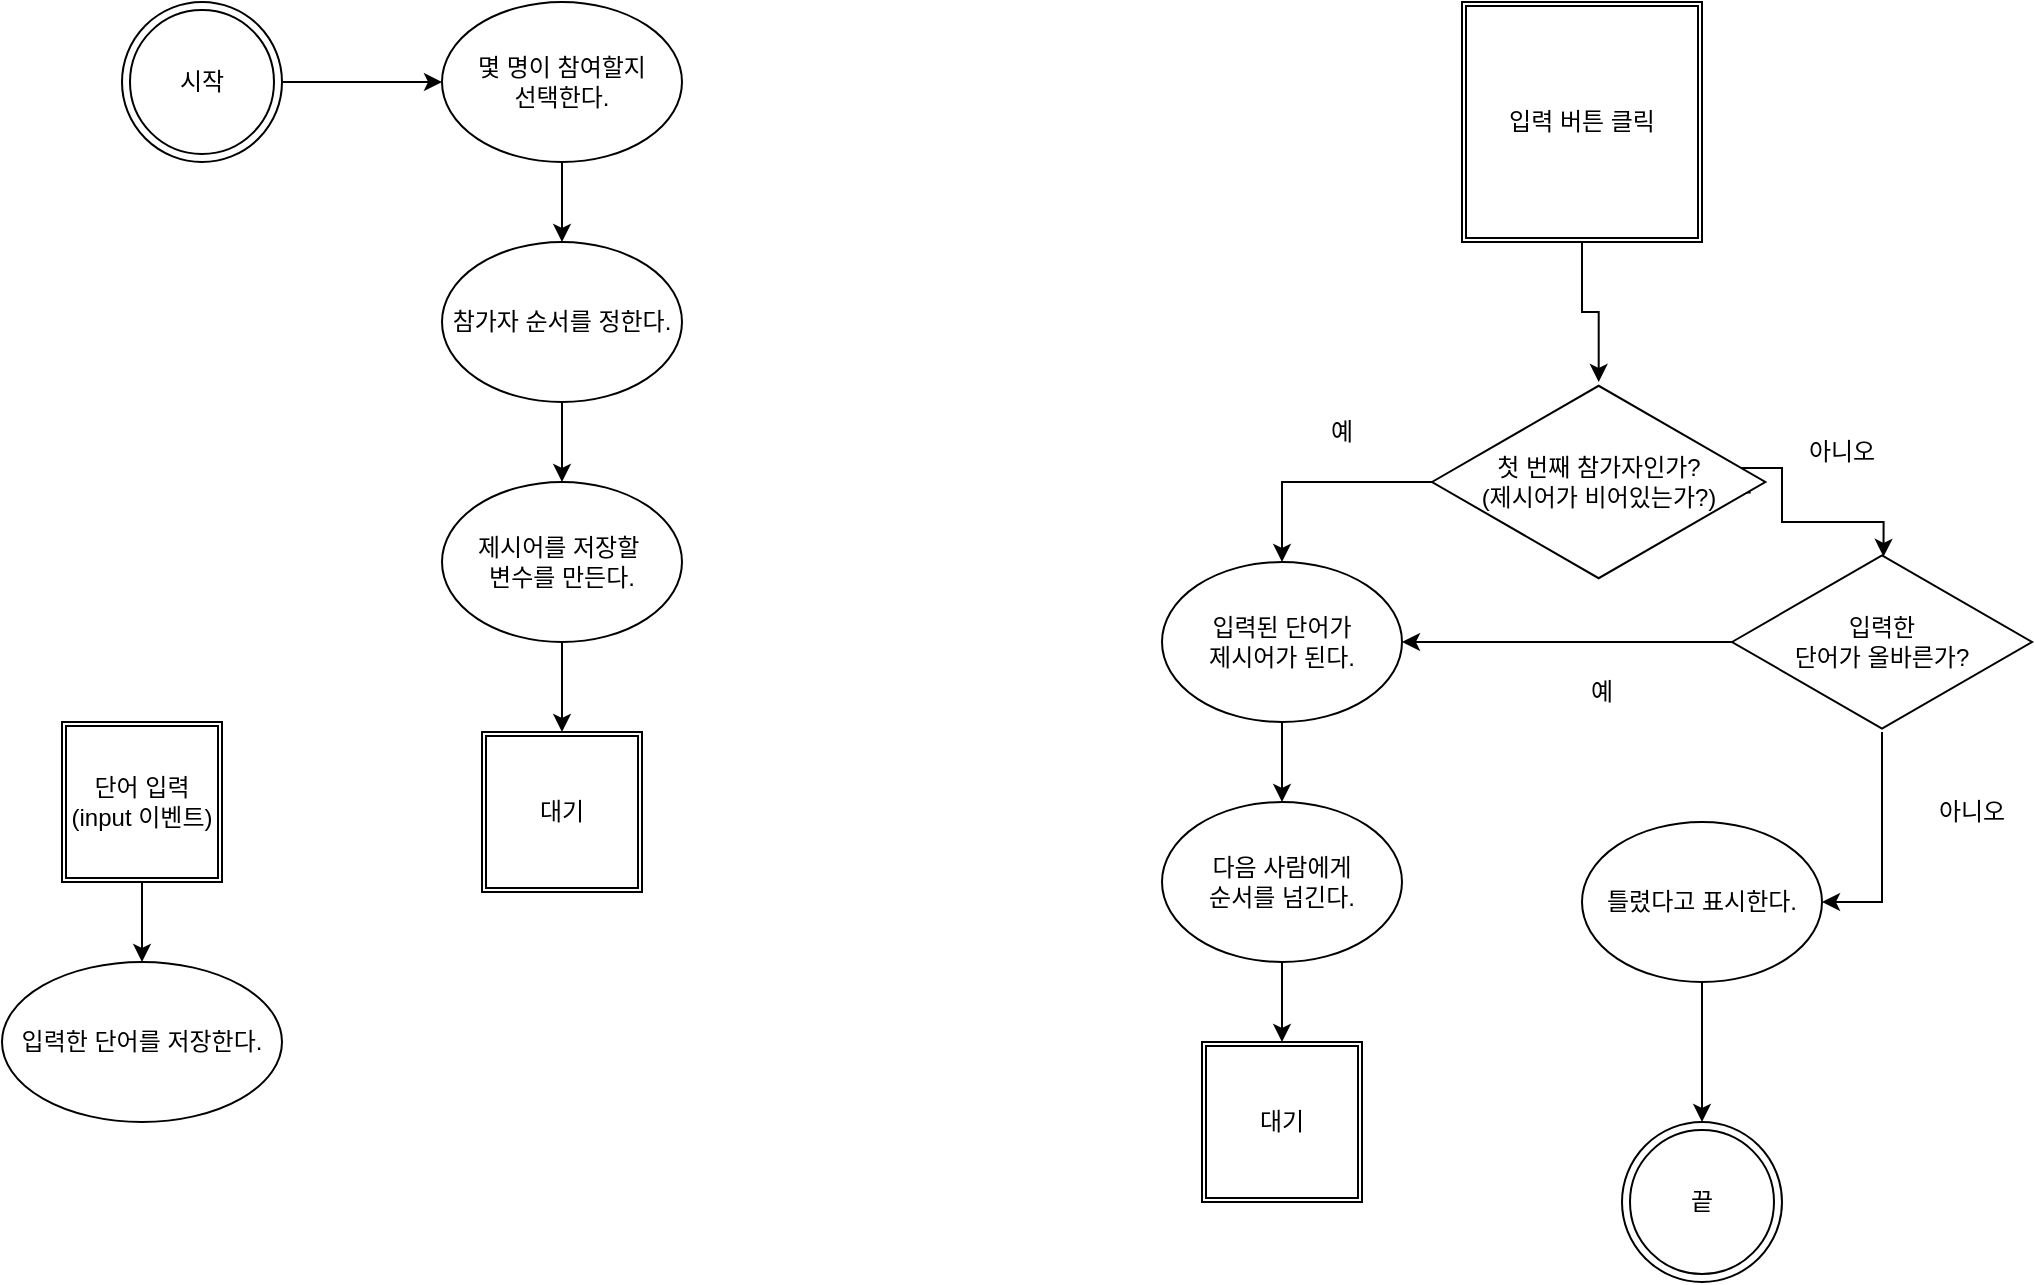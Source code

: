 <mxfile version="20.8.16" type="device"><diagram name="페이지-1" id="hhnUsWlGG7thCD_OxGaB"><mxGraphModel dx="1050" dy="621" grid="1" gridSize="10" guides="1" tooltips="1" connect="1" arrows="1" fold="1" page="1" pageScale="1" pageWidth="827" pageHeight="1169" math="0" shadow="0"><root><mxCell id="0"/><mxCell id="1" parent="0"/><mxCell id="AY2iB4dKhF0vaGwf4jD6-5" value="" style="edgeStyle=orthogonalEdgeStyle;rounded=0;orthogonalLoop=1;jettySize=auto;html=1;" parent="1" source="AY2iB4dKhF0vaGwf4jD6-1" target="AY2iB4dKhF0vaGwf4jD6-3" edge="1"><mxGeometry relative="1" as="geometry"/></mxCell><mxCell id="AY2iB4dKhF0vaGwf4jD6-1" value="시작" style="ellipse;shape=doubleEllipse;whiteSpace=wrap;html=1;aspect=fixed;" parent="1" vertex="1"><mxGeometry x="80" y="80" width="80" height="80" as="geometry"/></mxCell><mxCell id="AY2iB4dKhF0vaGwf4jD6-40" value="" style="edgeStyle=orthogonalEdgeStyle;rounded=0;orthogonalLoop=1;jettySize=auto;html=1;" parent="1" source="AY2iB4dKhF0vaGwf4jD6-2" target="AY2iB4dKhF0vaGwf4jD6-39" edge="1"><mxGeometry relative="1" as="geometry"/></mxCell><mxCell id="AY2iB4dKhF0vaGwf4jD6-2" value="참가자 순서를 정한다." style="ellipse;whiteSpace=wrap;html=1;" parent="1" vertex="1"><mxGeometry x="240" y="200" width="120" height="80" as="geometry"/></mxCell><mxCell id="AY2iB4dKhF0vaGwf4jD6-6" value="" style="edgeStyle=orthogonalEdgeStyle;rounded=0;orthogonalLoop=1;jettySize=auto;html=1;" parent="1" source="AY2iB4dKhF0vaGwf4jD6-3" target="AY2iB4dKhF0vaGwf4jD6-2" edge="1"><mxGeometry relative="1" as="geometry"/></mxCell><mxCell id="AY2iB4dKhF0vaGwf4jD6-3" value="몇 명이 참여할지&lt;br&gt;선택한다." style="ellipse;whiteSpace=wrap;html=1;" parent="1" vertex="1"><mxGeometry x="240" y="80" width="120" height="80" as="geometry"/></mxCell><mxCell id="AY2iB4dKhF0vaGwf4jD6-4" value="대기" style="shape=ext;double=1;whiteSpace=wrap;html=1;aspect=fixed;" parent="1" vertex="1"><mxGeometry x="260" y="445" width="80" height="80" as="geometry"/></mxCell><mxCell id="AY2iB4dKhF0vaGwf4jD6-38" style="edgeStyle=orthogonalEdgeStyle;rounded=0;orthogonalLoop=1;jettySize=auto;html=1;" parent="1" source="AY2iB4dKhF0vaGwf4jD6-8" target="AY2iB4dKhF0vaGwf4jD6-22" edge="1"><mxGeometry relative="1" as="geometry"/></mxCell><mxCell id="AY2iB4dKhF0vaGwf4jD6-8" value="입력 버튼 클릭" style="shape=ext;double=1;whiteSpace=wrap;html=1;aspect=fixed;" parent="1" vertex="1"><mxGeometry x="750" y="80" width="120" height="120" as="geometry"/></mxCell><mxCell id="AY2iB4dKhF0vaGwf4jD6-14" value="" style="edgeStyle=orthogonalEdgeStyle;rounded=0;orthogonalLoop=1;jettySize=auto;html=1;" parent="1" source="AY2iB4dKhF0vaGwf4jD6-10" edge="1"><mxGeometry relative="1" as="geometry"><mxPoint x="660" y="480" as="targetPoint"/></mxGeometry></mxCell><mxCell id="AY2iB4dKhF0vaGwf4jD6-10" value="입력된 단어가&lt;br&gt;제시어가 된다." style="ellipse;whiteSpace=wrap;html=1;" parent="1" vertex="1"><mxGeometry x="600" y="360" width="120" height="80" as="geometry"/></mxCell><mxCell id="AY2iB4dKhF0vaGwf4jD6-16" value="예" style="text;html=1;strokeColor=none;fillColor=none;align=center;verticalAlign=middle;whiteSpace=wrap;rounded=0;" parent="1" vertex="1"><mxGeometry x="660" y="280" width="60" height="30" as="geometry"/></mxCell><mxCell id="AY2iB4dKhF0vaGwf4jD6-18" value="아니오" style="text;html=1;strokeColor=none;fillColor=none;align=center;verticalAlign=middle;whiteSpace=wrap;rounded=0;" parent="1" vertex="1"><mxGeometry x="910" y="290" width="60" height="30" as="geometry"/></mxCell><mxCell id="AY2iB4dKhF0vaGwf4jD6-20" value="끝" style="ellipse;shape=doubleEllipse;whiteSpace=wrap;html=1;aspect=fixed;" parent="1" vertex="1"><mxGeometry x="830" y="640" width="80" height="80" as="geometry"/></mxCell><mxCell id="AY2iB4dKhF0vaGwf4jD6-25" style="edgeStyle=orthogonalEdgeStyle;rounded=0;orthogonalLoop=1;jettySize=auto;html=1;entryX=0.5;entryY=0;entryDx=0;entryDy=0;" parent="1" source="AY2iB4dKhF0vaGwf4jD6-22" target="AY2iB4dKhF0vaGwf4jD6-10" edge="1"><mxGeometry relative="1" as="geometry"/></mxCell><mxCell id="AY2iB4dKhF0vaGwf4jD6-30" style="edgeStyle=orthogonalEdgeStyle;rounded=0;orthogonalLoop=1;jettySize=auto;html=1;entryX=0.505;entryY=0.027;entryDx=0;entryDy=0;entryPerimeter=0;exitX=0.956;exitY=0.553;exitDx=0;exitDy=0;exitPerimeter=0;" parent="1" source="AY2iB4dKhF0vaGwf4jD6-22" target="AY2iB4dKhF0vaGwf4jD6-24" edge="1"><mxGeometry relative="1" as="geometry"><mxPoint x="960" y="315" as="targetPoint"/><Array as="points"><mxPoint x="878" y="313"/><mxPoint x="910" y="313"/><mxPoint x="910" y="340"/><mxPoint x="961" y="340"/></Array></mxGeometry></mxCell><mxCell id="AY2iB4dKhF0vaGwf4jD6-22" value="첫 번째 참가자인가?&lt;br&gt;(제시어가 비어있는가?)" style="html=1;whiteSpace=wrap;aspect=fixed;shape=isoRectangle;" parent="1" vertex="1"><mxGeometry x="735" y="270" width="166.67" height="100" as="geometry"/></mxCell><mxCell id="AY2iB4dKhF0vaGwf4jD6-27" style="edgeStyle=orthogonalEdgeStyle;rounded=0;orthogonalLoop=1;jettySize=auto;html=1;entryX=1;entryY=0.5;entryDx=0;entryDy=0;" parent="1" source="AY2iB4dKhF0vaGwf4jD6-24" target="AY2iB4dKhF0vaGwf4jD6-10" edge="1"><mxGeometry relative="1" as="geometry"/></mxCell><mxCell id="AY2iB4dKhF0vaGwf4jD6-35" style="edgeStyle=orthogonalEdgeStyle;rounded=0;orthogonalLoop=1;jettySize=auto;html=1;entryX=1;entryY=0.5;entryDx=0;entryDy=0;" parent="1" source="AY2iB4dKhF0vaGwf4jD6-24" target="AY2iB4dKhF0vaGwf4jD6-34" edge="1"><mxGeometry relative="1" as="geometry"/></mxCell><mxCell id="AY2iB4dKhF0vaGwf4jD6-24" value="입력한 &lt;br&gt;단어가 올바른가?" style="html=1;whiteSpace=wrap;aspect=fixed;shape=isoRectangle;" parent="1" vertex="1"><mxGeometry x="885" y="355" width="150" height="90" as="geometry"/></mxCell><mxCell id="AY2iB4dKhF0vaGwf4jD6-31" value="" style="edgeStyle=orthogonalEdgeStyle;rounded=0;orthogonalLoop=1;jettySize=auto;html=1;" parent="1" source="AY2iB4dKhF0vaGwf4jD6-26" edge="1"><mxGeometry relative="1" as="geometry"><mxPoint x="660" y="600" as="targetPoint"/></mxGeometry></mxCell><mxCell id="AY2iB4dKhF0vaGwf4jD6-26" value="다음 사람에게&lt;br&gt;순서를 넘긴다." style="ellipse;whiteSpace=wrap;html=1;" parent="1" vertex="1"><mxGeometry x="600" y="480" width="120" height="80" as="geometry"/></mxCell><mxCell id="AY2iB4dKhF0vaGwf4jD6-28" value="예" style="text;html=1;strokeColor=none;fillColor=none;align=center;verticalAlign=middle;whiteSpace=wrap;rounded=0;" parent="1" vertex="1"><mxGeometry x="790" y="410" width="60" height="30" as="geometry"/></mxCell><mxCell id="AY2iB4dKhF0vaGwf4jD6-32" value="대기" style="shape=ext;double=1;whiteSpace=wrap;html=1;aspect=fixed;" parent="1" vertex="1"><mxGeometry x="620" y="600" width="80" height="80" as="geometry"/></mxCell><mxCell id="AY2iB4dKhF0vaGwf4jD6-36" style="edgeStyle=orthogonalEdgeStyle;rounded=0;orthogonalLoop=1;jettySize=auto;html=1;entryX=0.5;entryY=0;entryDx=0;entryDy=0;" parent="1" source="AY2iB4dKhF0vaGwf4jD6-34" target="AY2iB4dKhF0vaGwf4jD6-20" edge="1"><mxGeometry relative="1" as="geometry"/></mxCell><mxCell id="AY2iB4dKhF0vaGwf4jD6-34" value="틀렸다고 표시한다." style="ellipse;whiteSpace=wrap;html=1;" parent="1" vertex="1"><mxGeometry x="810" y="490" width="120" height="80" as="geometry"/></mxCell><mxCell id="AY2iB4dKhF0vaGwf4jD6-37" value="아니오" style="text;html=1;strokeColor=none;fillColor=none;align=center;verticalAlign=middle;whiteSpace=wrap;rounded=0;" parent="1" vertex="1"><mxGeometry x="975" y="470" width="60" height="30" as="geometry"/></mxCell><mxCell id="AY2iB4dKhF0vaGwf4jD6-41" value="" style="edgeStyle=orthogonalEdgeStyle;rounded=0;orthogonalLoop=1;jettySize=auto;html=1;" parent="1" source="AY2iB4dKhF0vaGwf4jD6-39" target="AY2iB4dKhF0vaGwf4jD6-4" edge="1"><mxGeometry relative="1" as="geometry"/></mxCell><mxCell id="AY2iB4dKhF0vaGwf4jD6-39" value="제시어를 저장할&amp;nbsp;&lt;br&gt;변수를 만든다." style="ellipse;whiteSpace=wrap;html=1;" parent="1" vertex="1"><mxGeometry x="240" y="320" width="120" height="80" as="geometry"/></mxCell><mxCell id="AY2iB4dKhF0vaGwf4jD6-44" value="" style="edgeStyle=orthogonalEdgeStyle;rounded=0;orthogonalLoop=1;jettySize=auto;html=1;" parent="1" source="AY2iB4dKhF0vaGwf4jD6-42" target="AY2iB4dKhF0vaGwf4jD6-43" edge="1"><mxGeometry relative="1" as="geometry"/></mxCell><mxCell id="AY2iB4dKhF0vaGwf4jD6-42" value="단어 입력&lt;br&gt;(input 이벤트)" style="shape=ext;double=1;whiteSpace=wrap;html=1;aspect=fixed;" parent="1" vertex="1"><mxGeometry x="50" y="440" width="80" height="80" as="geometry"/></mxCell><mxCell id="AY2iB4dKhF0vaGwf4jD6-43" value="입력한 단어를 저장한다." style="ellipse;whiteSpace=wrap;html=1;" parent="1" vertex="1"><mxGeometry x="20" y="560" width="140" height="80" as="geometry"/></mxCell></root></mxGraphModel></diagram></mxfile>